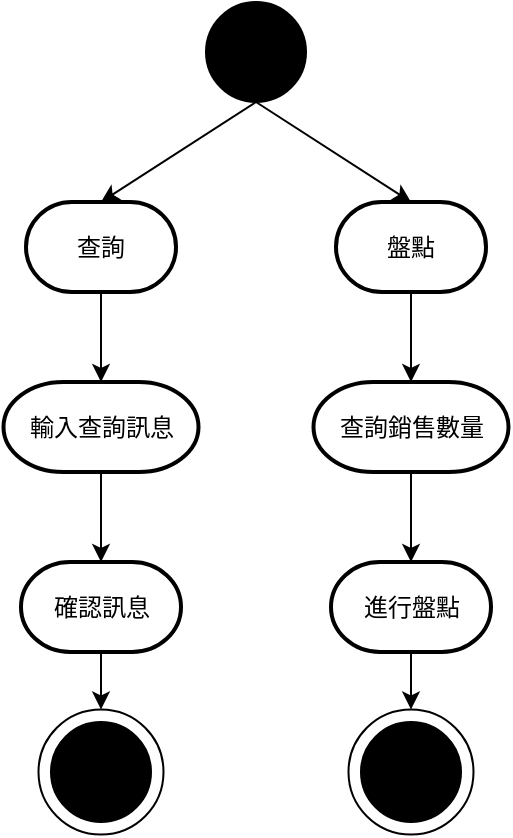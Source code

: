 <mxfile version="22.1.15" type="github">
  <diagram name="第 1 页" id="jpmlYxL8hk4lL4CoX1zE">
    <mxGraphModel dx="-228" dy="-1587" grid="1" gridSize="10" guides="1" tooltips="1" connect="1" arrows="1" fold="1" page="1" pageScale="1" pageWidth="827" pageHeight="1169" math="0" shadow="0">
      <root>
        <mxCell id="0" />
        <mxCell id="1" parent="0" />
        <mxCell id="2RKxhm1IJd7JsMUfPghU-1" value="" style="ellipse;whiteSpace=wrap;html=1;aspect=fixed;fillColor=#000000;" vertex="1" parent="1">
          <mxGeometry x="1945" y="2790" width="50" height="50" as="geometry" />
        </mxCell>
        <mxCell id="2RKxhm1IJd7JsMUfPghU-2" value="查詢" style="strokeWidth=2;html=1;shape=mxgraph.flowchart.terminator;whiteSpace=wrap;" vertex="1" parent="1">
          <mxGeometry x="1855" y="2890" width="75" height="45" as="geometry" />
        </mxCell>
        <mxCell id="2RKxhm1IJd7JsMUfPghU-3" value="盤點" style="strokeWidth=2;html=1;shape=mxgraph.flowchart.terminator;whiteSpace=wrap;" vertex="1" parent="1">
          <mxGeometry x="2010" y="2890" width="75" height="45" as="geometry" />
        </mxCell>
        <mxCell id="2RKxhm1IJd7JsMUfPghU-4" value="輸入查詢訊息" style="strokeWidth=2;html=1;shape=mxgraph.flowchart.terminator;whiteSpace=wrap;" vertex="1" parent="1">
          <mxGeometry x="1843.75" y="2980" width="97.5" height="45" as="geometry" />
        </mxCell>
        <mxCell id="2RKxhm1IJd7JsMUfPghU-5" value="查詢銷售數量" style="strokeWidth=2;html=1;shape=mxgraph.flowchart.terminator;whiteSpace=wrap;" vertex="1" parent="1">
          <mxGeometry x="1998.75" y="2980" width="97.5" height="45" as="geometry" />
        </mxCell>
        <mxCell id="2RKxhm1IJd7JsMUfPghU-6" value="確認訊息" style="strokeWidth=2;html=1;shape=mxgraph.flowchart.terminator;whiteSpace=wrap;" vertex="1" parent="1">
          <mxGeometry x="1852.5" y="3070" width="80" height="45" as="geometry" />
        </mxCell>
        <mxCell id="2RKxhm1IJd7JsMUfPghU-7" value="進行盤點" style="strokeWidth=2;html=1;shape=mxgraph.flowchart.terminator;whiteSpace=wrap;" vertex="1" parent="1">
          <mxGeometry x="2007.5" y="3070" width="80" height="45" as="geometry" />
        </mxCell>
        <mxCell id="2RKxhm1IJd7JsMUfPghU-8" value="" style="endArrow=classic;html=1;rounded=0;exitX=0.5;exitY=1;exitDx=0;exitDy=0;entryX=0.5;entryY=0;entryDx=0;entryDy=0;entryPerimeter=0;" edge="1" parent="1" source="2RKxhm1IJd7JsMUfPghU-1" target="2RKxhm1IJd7JsMUfPghU-2">
          <mxGeometry width="50" height="50" relative="1" as="geometry">
            <mxPoint x="1960" y="2920" as="sourcePoint" />
            <mxPoint x="2010" y="2870" as="targetPoint" />
          </mxGeometry>
        </mxCell>
        <mxCell id="2RKxhm1IJd7JsMUfPghU-9" value="" style="endArrow=classic;html=1;rounded=0;exitX=0.5;exitY=1;exitDx=0;exitDy=0;entryX=0.5;entryY=0;entryDx=0;entryDy=0;entryPerimeter=0;" edge="1" parent="1" source="2RKxhm1IJd7JsMUfPghU-1" target="2RKxhm1IJd7JsMUfPghU-3">
          <mxGeometry width="50" height="50" relative="1" as="geometry">
            <mxPoint x="1972" y="2850" as="sourcePoint" />
            <mxPoint x="1902" y="2900" as="targetPoint" />
          </mxGeometry>
        </mxCell>
        <mxCell id="2RKxhm1IJd7JsMUfPghU-10" value="" style="endArrow=classic;html=1;rounded=0;exitX=0.5;exitY=1;exitDx=0;exitDy=0;entryX=0.5;entryY=0;entryDx=0;entryDy=0;entryPerimeter=0;exitPerimeter=0;" edge="1" parent="1" source="2RKxhm1IJd7JsMUfPghU-2" target="2RKxhm1IJd7JsMUfPghU-4">
          <mxGeometry width="50" height="50" relative="1" as="geometry">
            <mxPoint x="1980" y="2850" as="sourcePoint" />
            <mxPoint x="1902" y="2900" as="targetPoint" />
          </mxGeometry>
        </mxCell>
        <mxCell id="2RKxhm1IJd7JsMUfPghU-11" value="" style="endArrow=classic;html=1;rounded=0;exitX=0.5;exitY=1;exitDx=0;exitDy=0;entryX=0.5;entryY=0;entryDx=0;entryDy=0;entryPerimeter=0;exitPerimeter=0;" edge="1" parent="1" source="2RKxhm1IJd7JsMUfPghU-4" target="2RKxhm1IJd7JsMUfPghU-6">
          <mxGeometry width="50" height="50" relative="1" as="geometry">
            <mxPoint x="1902" y="2945" as="sourcePoint" />
            <mxPoint x="1902" y="2990" as="targetPoint" />
          </mxGeometry>
        </mxCell>
        <mxCell id="2RKxhm1IJd7JsMUfPghU-12" value="" style="endArrow=classic;html=1;rounded=0;exitX=0.5;exitY=1;exitDx=0;exitDy=0;entryX=0.5;entryY=0;entryDx=0;entryDy=0;entryPerimeter=0;exitPerimeter=0;" edge="1" parent="1" source="2RKxhm1IJd7JsMUfPghU-3" target="2RKxhm1IJd7JsMUfPghU-5">
          <mxGeometry width="50" height="50" relative="1" as="geometry">
            <mxPoint x="1912" y="2955" as="sourcePoint" />
            <mxPoint x="1912" y="3000" as="targetPoint" />
          </mxGeometry>
        </mxCell>
        <mxCell id="2RKxhm1IJd7JsMUfPghU-13" value="" style="endArrow=classic;html=1;rounded=0;exitX=0.5;exitY=1;exitDx=0;exitDy=0;entryX=0.5;entryY=0;entryDx=0;entryDy=0;entryPerimeter=0;exitPerimeter=0;" edge="1" parent="1" source="2RKxhm1IJd7JsMUfPghU-5" target="2RKxhm1IJd7JsMUfPghU-7">
          <mxGeometry width="50" height="50" relative="1" as="geometry">
            <mxPoint x="1922" y="2965" as="sourcePoint" />
            <mxPoint x="1922" y="3010" as="targetPoint" />
          </mxGeometry>
        </mxCell>
        <mxCell id="2RKxhm1IJd7JsMUfPghU-14" value="" style="ellipse;whiteSpace=wrap;html=1;aspect=fixed;fillColor=#000000;" vertex="1" parent="1">
          <mxGeometry x="1867.5" y="3150" width="50" height="50" as="geometry" />
        </mxCell>
        <mxCell id="2RKxhm1IJd7JsMUfPghU-15" value="" style="ellipse;whiteSpace=wrap;html=1;aspect=fixed;fillColor=none;" vertex="1" parent="1">
          <mxGeometry x="1861.25" y="3143.75" width="62.5" height="62.5" as="geometry" />
        </mxCell>
        <mxCell id="2RKxhm1IJd7JsMUfPghU-16" value="" style="ellipse;whiteSpace=wrap;html=1;aspect=fixed;fillColor=#000000;" vertex="1" parent="1">
          <mxGeometry x="2022.5" y="3150" width="50" height="50" as="geometry" />
        </mxCell>
        <mxCell id="2RKxhm1IJd7JsMUfPghU-17" value="" style="ellipse;whiteSpace=wrap;html=1;aspect=fixed;fillColor=none;" vertex="1" parent="1">
          <mxGeometry x="2016.25" y="3143.75" width="62.5" height="62.5" as="geometry" />
        </mxCell>
        <mxCell id="2RKxhm1IJd7JsMUfPghU-18" value="" style="endArrow=classic;html=1;rounded=0;exitX=0.5;exitY=1;exitDx=0;exitDy=0;entryX=0.5;entryY=0;entryDx=0;entryDy=0;exitPerimeter=0;" edge="1" parent="1" source="2RKxhm1IJd7JsMUfPghU-6" target="2RKxhm1IJd7JsMUfPghU-15">
          <mxGeometry width="50" height="50" relative="1" as="geometry">
            <mxPoint x="1902" y="3035" as="sourcePoint" />
            <mxPoint x="1902" y="3080" as="targetPoint" />
          </mxGeometry>
        </mxCell>
        <mxCell id="2RKxhm1IJd7JsMUfPghU-19" value="" style="endArrow=classic;html=1;rounded=0;exitX=0.5;exitY=1;exitDx=0;exitDy=0;entryX=0.5;entryY=0;entryDx=0;entryDy=0;exitPerimeter=0;" edge="1" parent="1" source="2RKxhm1IJd7JsMUfPghU-7" target="2RKxhm1IJd7JsMUfPghU-17">
          <mxGeometry width="50" height="50" relative="1" as="geometry">
            <mxPoint x="1912" y="3045" as="sourcePoint" />
            <mxPoint x="1912" y="3090" as="targetPoint" />
          </mxGeometry>
        </mxCell>
      </root>
    </mxGraphModel>
  </diagram>
</mxfile>
